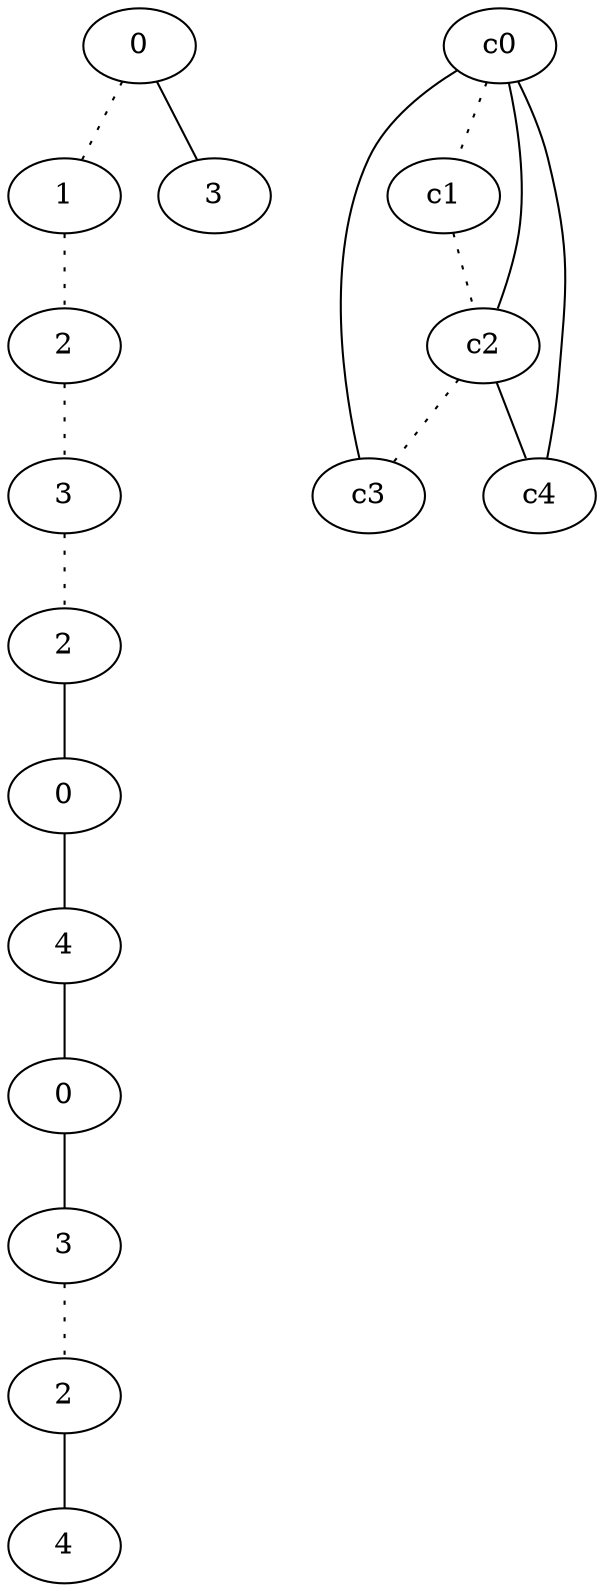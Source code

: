 graph {
a0[label=0];
a1[label=1];
a2[label=2];
a3[label=3];
a4[label=2];
a5[label=0];
a6[label=4];
a7[label=0];
a8[label=3];
a9[label=2];
a10[label=4];
a11[label=3];
a0 -- a1 [style=dotted];
a0 -- a11;
a1 -- a2 [style=dotted];
a2 -- a3 [style=dotted];
a3 -- a4 [style=dotted];
a4 -- a5;
a5 -- a6;
a6 -- a7;
a7 -- a8;
a8 -- a9 [style=dotted];
a9 -- a10;
c0 -- c1 [style=dotted];
c0 -- c2;
c0 -- c3;
c0 -- c4;
c1 -- c2 [style=dotted];
c2 -- c3 [style=dotted];
c2 -- c4;
}
